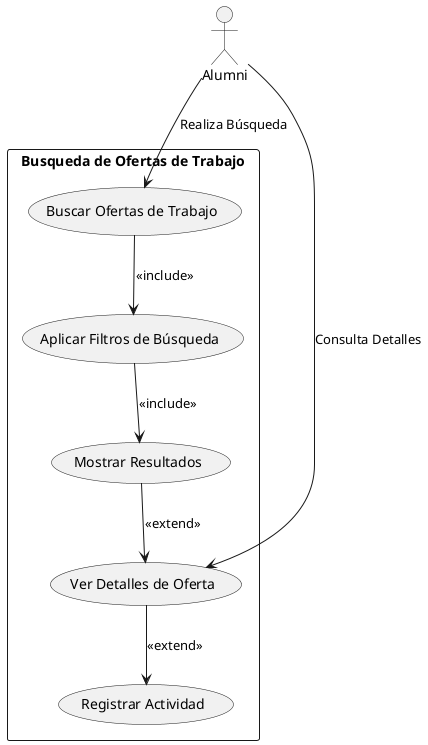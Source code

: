 @startuml

' Diagrama de Contexto: Buscar oferta de trabajo
rectangle "Busqueda de Ofertas de Trabajo" {
    usecase "Buscar Ofertas de Trabajo" as BO
    usecase "Aplicar Filtros de Búsqueda" as AF
    usecase "Mostrar Resultados" as MR
    usecase "Ver Detalles de Oferta" as VD
    usecase "Registrar Actividad" as RA
}

actor Alumni as AL

AL --> BO : "Realiza Búsqueda"
BO --> AF : <<include>>
AF --> MR : <<include>>
MR --> VD : <<extend>>
AL --> VD : "Consulta Detalles"
VD --> RA : <<extend>>

@enduml